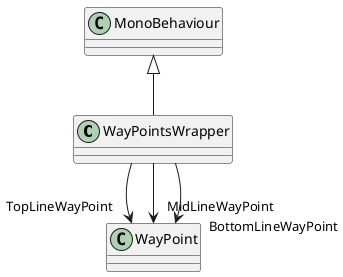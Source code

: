 @startuml
class WayPointsWrapper {
}
MonoBehaviour <|-- WayPointsWrapper
WayPointsWrapper --> "TopLineWayPoint" WayPoint
WayPointsWrapper --> "MidLineWayPoint" WayPoint
WayPointsWrapper --> "BottomLineWayPoint" WayPoint
@enduml

